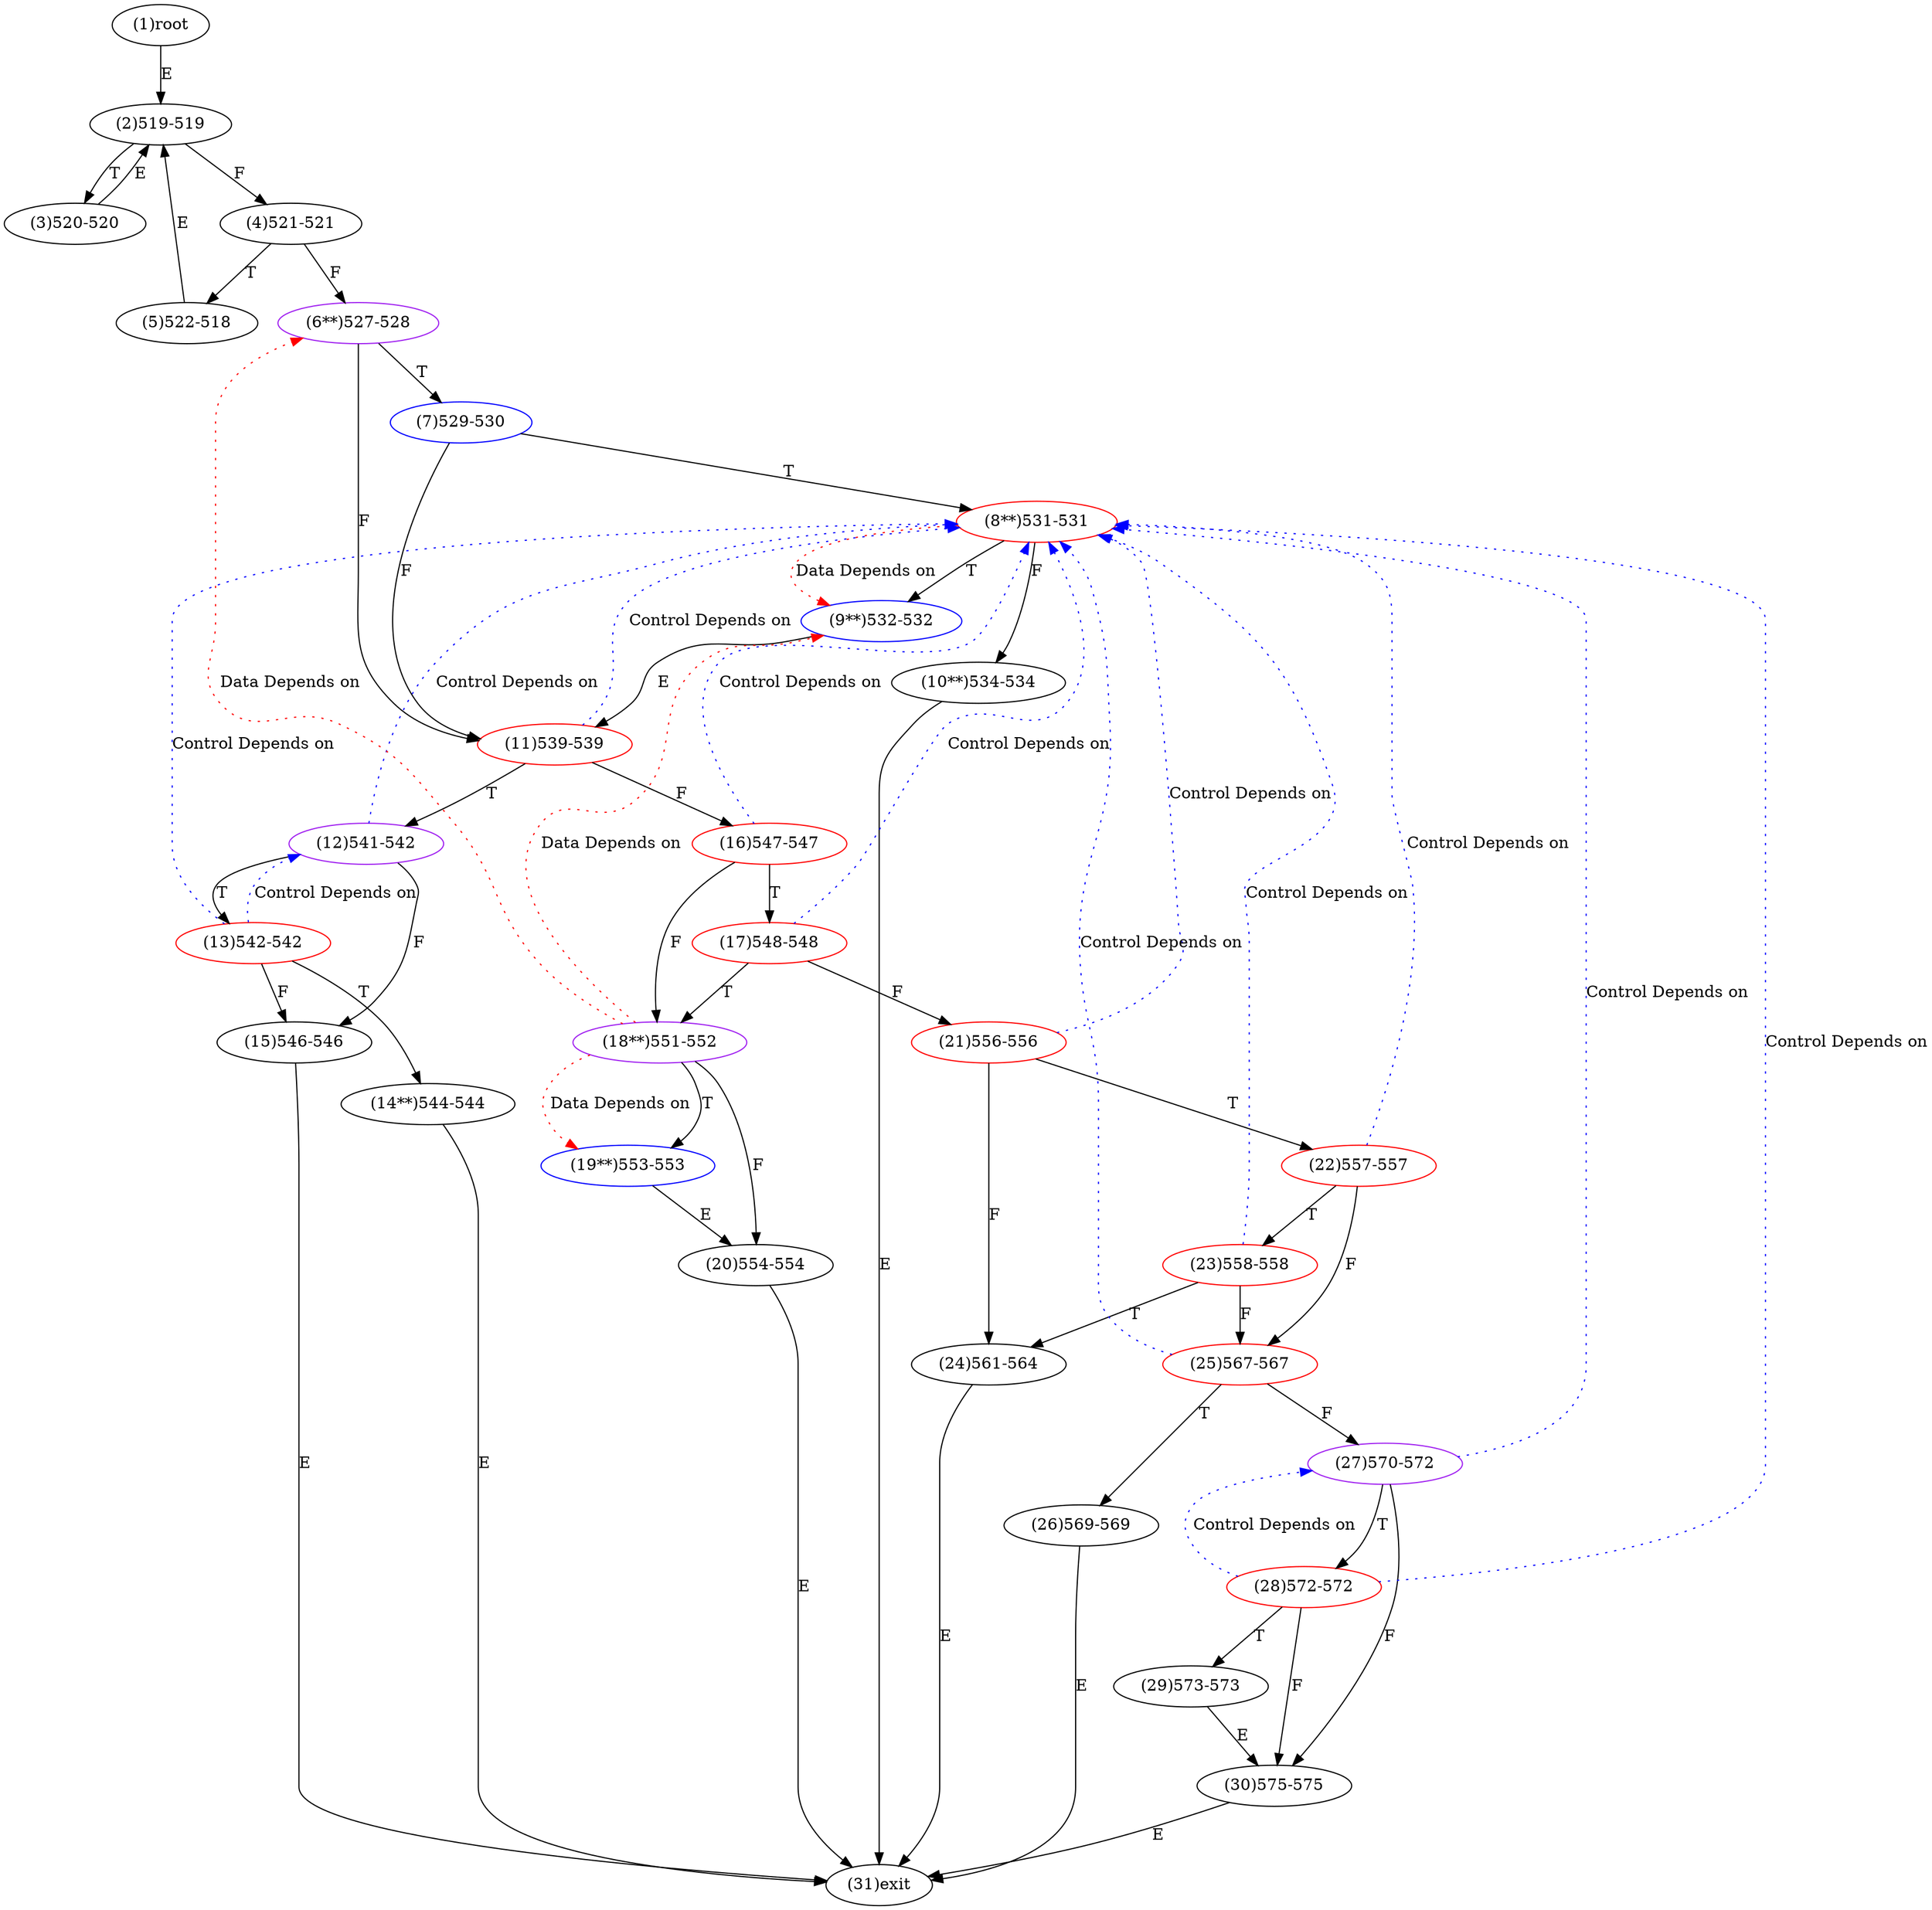 digraph "" { 
1[ label="(1)root"];
2[ label="(2)519-519"];
3[ label="(3)520-520"];
4[ label="(4)521-521"];
5[ label="(5)522-518"];
6[ label="(6**)527-528",color=purple];
7[ label="(7)529-530",color=blue];
8[ label="(8**)531-531",color=red];
9[ label="(9**)532-532",color=blue];
10[ label="(10**)534-534"];
11[ label="(11)539-539",color=red];
12[ label="(12)541-542",color=purple];
13[ label="(13)542-542",color=red];
14[ label="(14**)544-544"];
15[ label="(15)546-546"];
17[ label="(17)548-548",color=red];
16[ label="(16)547-547",color=red];
19[ label="(19**)553-553",color=blue];
18[ label="(18**)551-552",color=purple];
21[ label="(21)556-556",color=red];
20[ label="(20)554-554"];
23[ label="(23)558-558",color=red];
22[ label="(22)557-557",color=red];
25[ label="(25)567-567",color=red];
24[ label="(24)561-564"];
27[ label="(27)570-572",color=purple];
26[ label="(26)569-569"];
29[ label="(29)573-573"];
28[ label="(28)572-572",color=red];
31[ label="(31)exit"];
30[ label="(30)575-575"];
1->2[ label="E"];
2->4[ label="F"];
2->3[ label="T"];
3->2[ label="E"];
4->6[ label="F"];
4->5[ label="T"];
5->2[ label="E"];
6->11[ label="F"];
6->7[ label="T"];
7->11[ label="F"];
7->8[ label="T"];
8->10[ label="F"];
8->9[ label="T"];
9->11[ label="E"];
10->31[ label="E"];
11->16[ label="F"];
11->12[ label="T"];
12->15[ label="F"];
12->13[ label="T"];
13->15[ label="F"];
13->14[ label="T"];
14->31[ label="E"];
15->31[ label="E"];
16->18[ label="F"];
16->17[ label="T"];
17->21[ label="F"];
17->18[ label="T"];
18->20[ label="F"];
18->19[ label="T"];
19->20[ label="E"];
20->31[ label="E"];
21->24[ label="F"];
21->22[ label="T"];
22->25[ label="F"];
22->23[ label="T"];
23->25[ label="F"];
23->24[ label="T"];
24->31[ label="E"];
25->27[ label="F"];
25->26[ label="T"];
26->31[ label="E"];
27->30[ label="F"];
27->28[ label="T"];
28->30[ label="F"];
28->29[ label="T"];
29->30[ label="E"];
30->31[ label="E"];
8->9[ color="red" label="Data Depends on" style = dotted ];
11->8[ color="blue" label="Control Depends on" style = dotted ];
12->8[ color="blue" label="Control Depends on" style = dotted ];
13->12[ color="blue" label="Control Depends on" style = dotted ];
13->8[ color="blue" label="Control Depends on" style = dotted ];
17->8[ color="blue" label="Control Depends on" style = dotted ];
16->8[ color="blue" label="Control Depends on" style = dotted ];
18->19[ color="red" label="Data Depends on" style = dotted ];
18->6[ color="red" label="Data Depends on" style = dotted ];
18->9[ color="red" label="Data Depends on" style = dotted ];
21->8[ color="blue" label="Control Depends on" style = dotted ];
23->8[ color="blue" label="Control Depends on" style = dotted ];
22->8[ color="blue" label="Control Depends on" style = dotted ];
25->8[ color="blue" label="Control Depends on" style = dotted ];
27->8[ color="blue" label="Control Depends on" style = dotted ];
28->8[ color="blue" label="Control Depends on" style = dotted ];
28->27[ color="blue" label="Control Depends on" style = dotted ];
}